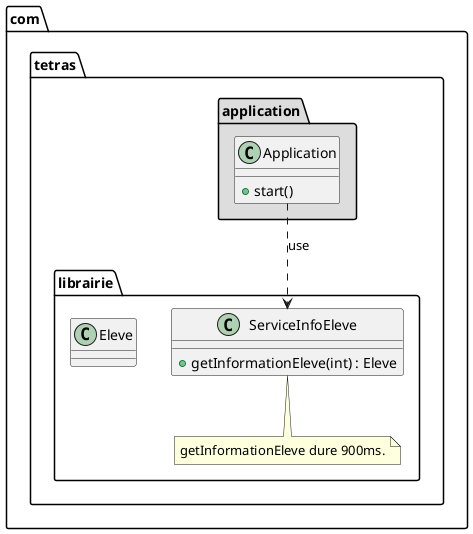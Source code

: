 @startuml LazyInitialization

package com.tetras.librairie {
  class ServiceInfoEleve { 
      + getInformationEleve(int) : Eleve
  }
  note bottom of ServiceInfoEleve : getInformationEleve dure 900ms.
  class Eleve
}

package com.tetras.application #DDDDDD {
  class Application { 
      + start()
  }
  Application ..> ServiceInfoEleve : use
}



@enduml